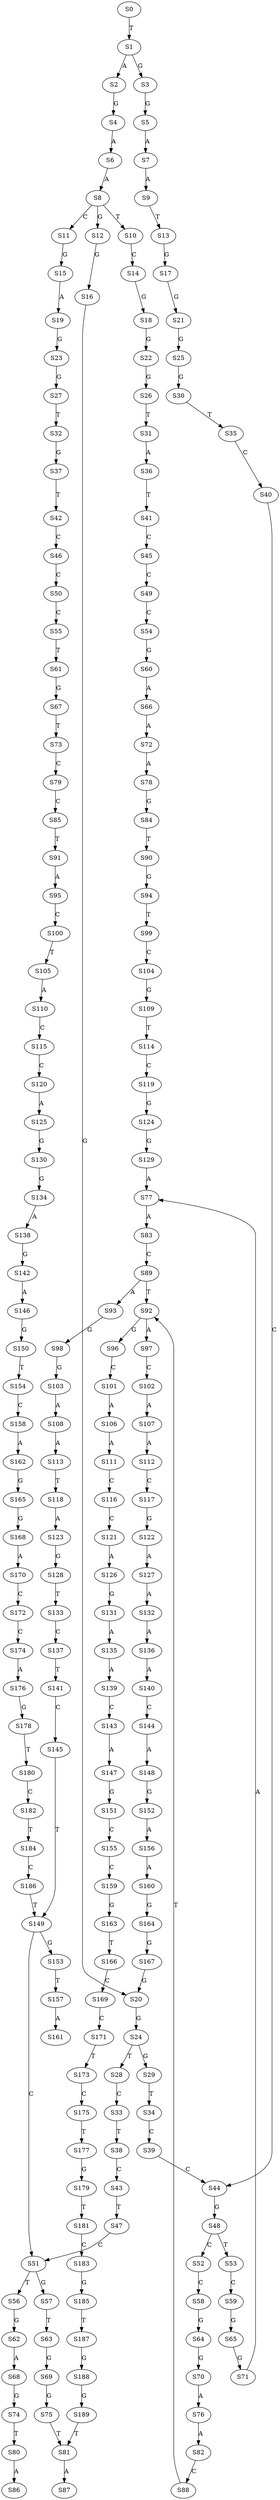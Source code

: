 strict digraph  {
	S0 -> S1 [ label = T ];
	S1 -> S2 [ label = A ];
	S1 -> S3 [ label = G ];
	S2 -> S4 [ label = G ];
	S3 -> S5 [ label = G ];
	S4 -> S6 [ label = A ];
	S5 -> S7 [ label = A ];
	S6 -> S8 [ label = A ];
	S7 -> S9 [ label = A ];
	S8 -> S10 [ label = T ];
	S8 -> S11 [ label = C ];
	S8 -> S12 [ label = G ];
	S9 -> S13 [ label = T ];
	S10 -> S14 [ label = C ];
	S11 -> S15 [ label = G ];
	S12 -> S16 [ label = G ];
	S13 -> S17 [ label = G ];
	S14 -> S18 [ label = G ];
	S15 -> S19 [ label = A ];
	S16 -> S20 [ label = G ];
	S17 -> S21 [ label = G ];
	S18 -> S22 [ label = G ];
	S19 -> S23 [ label = G ];
	S20 -> S24 [ label = G ];
	S21 -> S25 [ label = G ];
	S22 -> S26 [ label = G ];
	S23 -> S27 [ label = G ];
	S24 -> S28 [ label = T ];
	S24 -> S29 [ label = G ];
	S25 -> S30 [ label = G ];
	S26 -> S31 [ label = T ];
	S27 -> S32 [ label = T ];
	S28 -> S33 [ label = C ];
	S29 -> S34 [ label = T ];
	S30 -> S35 [ label = T ];
	S31 -> S36 [ label = A ];
	S32 -> S37 [ label = G ];
	S33 -> S38 [ label = T ];
	S34 -> S39 [ label = C ];
	S35 -> S40 [ label = C ];
	S36 -> S41 [ label = T ];
	S37 -> S42 [ label = T ];
	S38 -> S43 [ label = C ];
	S39 -> S44 [ label = C ];
	S40 -> S44 [ label = C ];
	S41 -> S45 [ label = C ];
	S42 -> S46 [ label = C ];
	S43 -> S47 [ label = T ];
	S44 -> S48 [ label = G ];
	S45 -> S49 [ label = C ];
	S46 -> S50 [ label = C ];
	S47 -> S51 [ label = C ];
	S48 -> S52 [ label = C ];
	S48 -> S53 [ label = T ];
	S49 -> S54 [ label = C ];
	S50 -> S55 [ label = C ];
	S51 -> S56 [ label = T ];
	S51 -> S57 [ label = G ];
	S52 -> S58 [ label = C ];
	S53 -> S59 [ label = C ];
	S54 -> S60 [ label = G ];
	S55 -> S61 [ label = T ];
	S56 -> S62 [ label = G ];
	S57 -> S63 [ label = T ];
	S58 -> S64 [ label = G ];
	S59 -> S65 [ label = G ];
	S60 -> S66 [ label = A ];
	S61 -> S67 [ label = G ];
	S62 -> S68 [ label = A ];
	S63 -> S69 [ label = G ];
	S64 -> S70 [ label = G ];
	S65 -> S71 [ label = G ];
	S66 -> S72 [ label = A ];
	S67 -> S73 [ label = T ];
	S68 -> S74 [ label = G ];
	S69 -> S75 [ label = G ];
	S70 -> S76 [ label = A ];
	S71 -> S77 [ label = A ];
	S72 -> S78 [ label = A ];
	S73 -> S79 [ label = C ];
	S74 -> S80 [ label = T ];
	S75 -> S81 [ label = T ];
	S76 -> S82 [ label = A ];
	S77 -> S83 [ label = A ];
	S78 -> S84 [ label = G ];
	S79 -> S85 [ label = C ];
	S80 -> S86 [ label = A ];
	S81 -> S87 [ label = A ];
	S82 -> S88 [ label = C ];
	S83 -> S89 [ label = C ];
	S84 -> S90 [ label = T ];
	S85 -> S91 [ label = T ];
	S88 -> S92 [ label = T ];
	S89 -> S93 [ label = A ];
	S89 -> S92 [ label = T ];
	S90 -> S94 [ label = G ];
	S91 -> S95 [ label = A ];
	S92 -> S96 [ label = G ];
	S92 -> S97 [ label = A ];
	S93 -> S98 [ label = G ];
	S94 -> S99 [ label = T ];
	S95 -> S100 [ label = C ];
	S96 -> S101 [ label = C ];
	S97 -> S102 [ label = C ];
	S98 -> S103 [ label = G ];
	S99 -> S104 [ label = C ];
	S100 -> S105 [ label = T ];
	S101 -> S106 [ label = A ];
	S102 -> S107 [ label = A ];
	S103 -> S108 [ label = A ];
	S104 -> S109 [ label = G ];
	S105 -> S110 [ label = A ];
	S106 -> S111 [ label = A ];
	S107 -> S112 [ label = A ];
	S108 -> S113 [ label = A ];
	S109 -> S114 [ label = T ];
	S110 -> S115 [ label = C ];
	S111 -> S116 [ label = C ];
	S112 -> S117 [ label = C ];
	S113 -> S118 [ label = T ];
	S114 -> S119 [ label = C ];
	S115 -> S120 [ label = C ];
	S116 -> S121 [ label = C ];
	S117 -> S122 [ label = G ];
	S118 -> S123 [ label = A ];
	S119 -> S124 [ label = G ];
	S120 -> S125 [ label = A ];
	S121 -> S126 [ label = A ];
	S122 -> S127 [ label = A ];
	S123 -> S128 [ label = G ];
	S124 -> S129 [ label = G ];
	S125 -> S130 [ label = G ];
	S126 -> S131 [ label = G ];
	S127 -> S132 [ label = A ];
	S128 -> S133 [ label = T ];
	S129 -> S77 [ label = A ];
	S130 -> S134 [ label = G ];
	S131 -> S135 [ label = A ];
	S132 -> S136 [ label = A ];
	S133 -> S137 [ label = C ];
	S134 -> S138 [ label = A ];
	S135 -> S139 [ label = A ];
	S136 -> S140 [ label = A ];
	S137 -> S141 [ label = T ];
	S138 -> S142 [ label = G ];
	S139 -> S143 [ label = C ];
	S140 -> S144 [ label = C ];
	S141 -> S145 [ label = C ];
	S142 -> S146 [ label = A ];
	S143 -> S147 [ label = A ];
	S144 -> S148 [ label = A ];
	S145 -> S149 [ label = T ];
	S146 -> S150 [ label = G ];
	S147 -> S151 [ label = G ];
	S148 -> S152 [ label = G ];
	S149 -> S51 [ label = C ];
	S149 -> S153 [ label = G ];
	S150 -> S154 [ label = T ];
	S151 -> S155 [ label = C ];
	S152 -> S156 [ label = A ];
	S153 -> S157 [ label = T ];
	S154 -> S158 [ label = C ];
	S155 -> S159 [ label = C ];
	S156 -> S160 [ label = A ];
	S157 -> S161 [ label = A ];
	S158 -> S162 [ label = A ];
	S159 -> S163 [ label = G ];
	S160 -> S164 [ label = G ];
	S162 -> S165 [ label = G ];
	S163 -> S166 [ label = T ];
	S164 -> S167 [ label = G ];
	S165 -> S168 [ label = G ];
	S166 -> S169 [ label = C ];
	S167 -> S20 [ label = G ];
	S168 -> S170 [ label = A ];
	S169 -> S171 [ label = C ];
	S170 -> S172 [ label = C ];
	S171 -> S173 [ label = T ];
	S172 -> S174 [ label = C ];
	S173 -> S175 [ label = C ];
	S174 -> S176 [ label = A ];
	S175 -> S177 [ label = T ];
	S176 -> S178 [ label = G ];
	S177 -> S179 [ label = G ];
	S178 -> S180 [ label = T ];
	S179 -> S181 [ label = T ];
	S180 -> S182 [ label = C ];
	S181 -> S183 [ label = C ];
	S182 -> S184 [ label = T ];
	S183 -> S185 [ label = G ];
	S184 -> S186 [ label = C ];
	S185 -> S187 [ label = T ];
	S186 -> S149 [ label = T ];
	S187 -> S188 [ label = G ];
	S188 -> S189 [ label = G ];
	S189 -> S81 [ label = T ];
}
